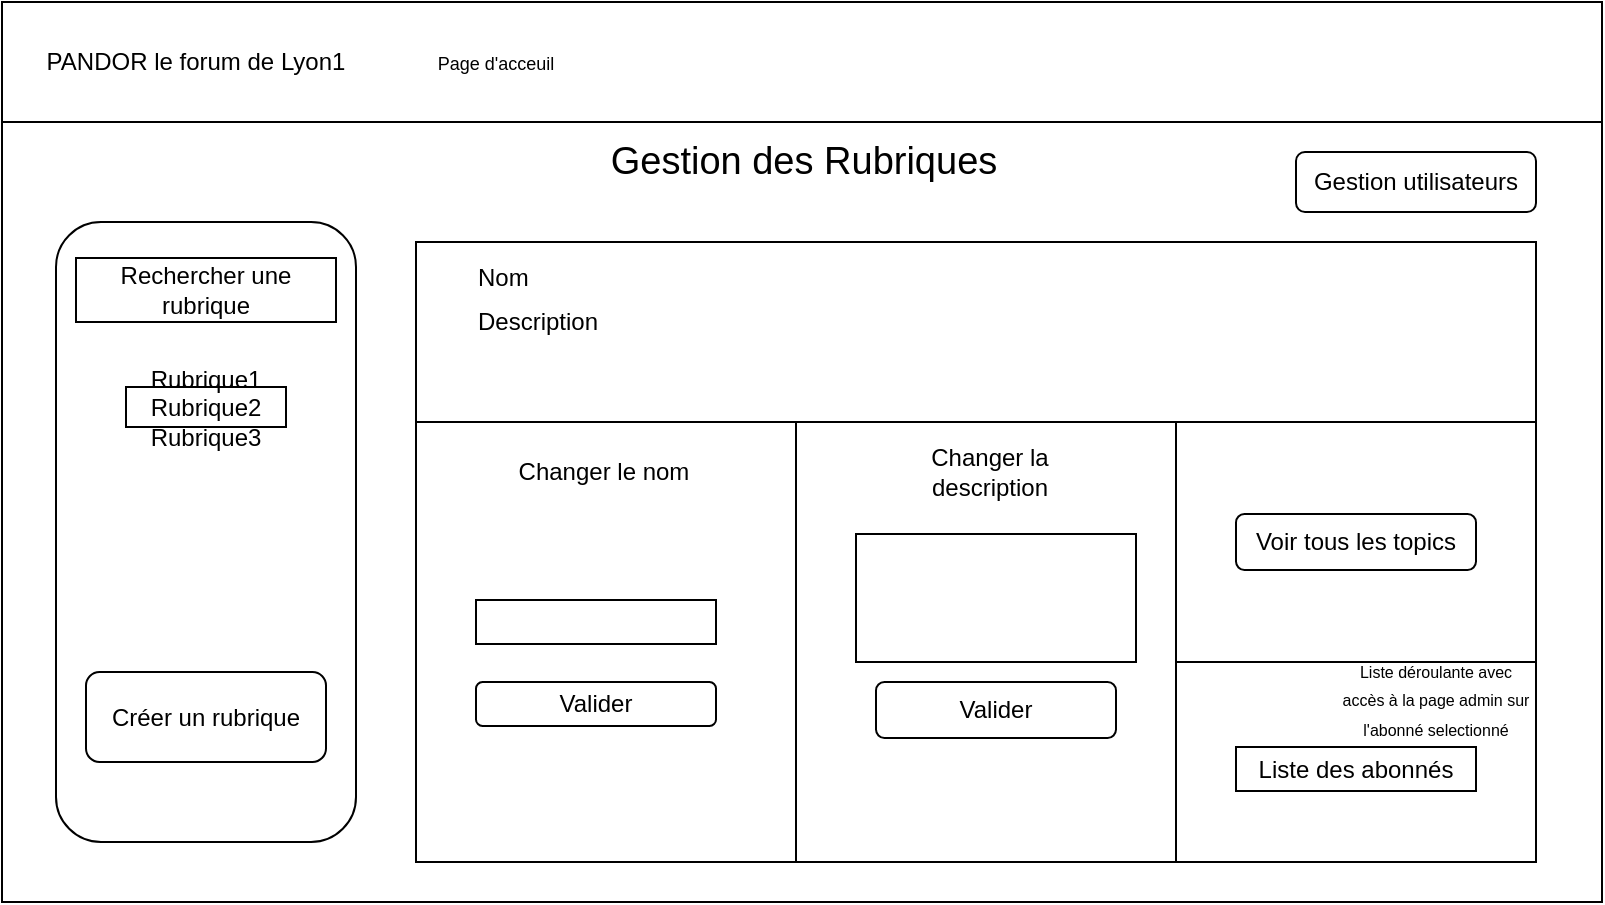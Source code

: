 <mxfile version="12.1.9" type="device" pages="1"><diagram id="28FNgDnM_gRr59W245X_" name="Page-1"><mxGraphModel dx="975" dy="550" grid="1" gridSize="10" guides="1" tooltips="1" connect="1" arrows="1" fold="1" page="1" pageScale="1" pageWidth="827" pageHeight="1169" math="0" shadow="0"><root><mxCell id="0"/><mxCell id="1" parent="0"/><mxCell id="D2XXCGRTDyWx17yXfcD3-3" value="" style="rounded=0;whiteSpace=wrap;html=1;" parent="1" vertex="1"><mxGeometry x="13" y="190" width="800" height="450" as="geometry"/></mxCell><mxCell id="D2XXCGRTDyWx17yXfcD3-4" value="" style="rounded=0;whiteSpace=wrap;html=1;" parent="1" vertex="1"><mxGeometry x="13" y="190" width="800" height="60" as="geometry"/></mxCell><mxCell id="D2XXCGRTDyWx17yXfcD3-5" value="PANDOR le forum de Lyon1" style="text;html=1;strokeColor=none;fillColor=none;align=center;verticalAlign=middle;whiteSpace=wrap;rounded=0;" parent="1" vertex="1"><mxGeometry x="20" y="210" width="180" height="20" as="geometry"/></mxCell><mxCell id="D2XXCGRTDyWx17yXfcD3-29" value="&lt;font style=&quot;font-size: 9px&quot;&gt;Page d'acceuil&lt;br&gt;&lt;/font&gt;" style="text;html=1;strokeColor=none;fillColor=none;align=center;verticalAlign=middle;whiteSpace=wrap;rounded=0;" parent="1" vertex="1"><mxGeometry x="190" y="210" width="140" height="20" as="geometry"/></mxCell><mxCell id="D2XXCGRTDyWx17yXfcD3-40" value="" style="rounded=1;whiteSpace=wrap;html=1;" parent="1" vertex="1"><mxGeometry x="40" y="300" width="150" height="310" as="geometry"/></mxCell><mxCell id="cqg8jimUOkhQpouvL_Gq-2" value="" style="rounded=0;whiteSpace=wrap;html=1;" parent="1" vertex="1"><mxGeometry x="75" y="382.5" width="80" height="20" as="geometry"/></mxCell><mxCell id="cqg8jimUOkhQpouvL_Gq-1" value="&lt;div&gt;Rubrique1 Rubrique2&lt;br&gt;&lt;/div&gt;&lt;div&gt;Rubrique3&lt;br&gt;&lt;/div&gt;" style="text;html=1;strokeColor=none;fillColor=none;align=center;verticalAlign=middle;whiteSpace=wrap;rounded=0;" parent="1" vertex="1"><mxGeometry x="95" y="367.5" width="40" height="50" as="geometry"/></mxCell><mxCell id="cqg8jimUOkhQpouvL_Gq-5" value="" style="rounded=0;whiteSpace=wrap;html=1;" parent="1" vertex="1"><mxGeometry x="220" y="310" width="560" height="90" as="geometry"/></mxCell><mxCell id="cqg8jimUOkhQpouvL_Gq-37" value="Rechercher une rubrique" style="rounded=0;whiteSpace=wrap;html=1;" parent="1" vertex="1"><mxGeometry x="50" y="318" width="130" height="32" as="geometry"/></mxCell><mxCell id="NVIz-KTJw7BGJLPboTBV-3" value="&lt;font style=&quot;font-size: 19px&quot;&gt;Gestion des Rubriques&lt;br&gt;&lt;/font&gt;" style="text;html=1;strokeColor=none;fillColor=none;align=center;verticalAlign=middle;whiteSpace=wrap;rounded=0;" parent="1" vertex="1"><mxGeometry x="248.5" y="260" width="330" height="20" as="geometry"/></mxCell><mxCell id="FS_v9-R2hW41xTs4PZVM-1" value="Gestion utilisateurs" style="rounded=1;whiteSpace=wrap;html=1;" parent="1" vertex="1"><mxGeometry x="660" y="265" width="120" height="30" as="geometry"/></mxCell><mxCell id="mc1Qr478_jhpWUgLIzg--1" value="Créer un rubrique" style="rounded=1;whiteSpace=wrap;html=1;" vertex="1" parent="1"><mxGeometry x="55" y="525" width="120" height="45" as="geometry"/></mxCell><mxCell id="mc1Qr478_jhpWUgLIzg--2" value="&lt;div align=&quot;left&quot;&gt;Nom&lt;/div&gt;" style="text;html=1;strokeColor=none;fillColor=none;align=left;verticalAlign=middle;whiteSpace=wrap;rounded=0;" vertex="1" parent="1"><mxGeometry x="248.5" y="318" width="90" height="20" as="geometry"/></mxCell><mxCell id="mc1Qr478_jhpWUgLIzg--6" value="&lt;div align=&quot;left&quot;&gt;Description&lt;/div&gt;" style="text;html=1;strokeColor=none;fillColor=none;align=left;verticalAlign=middle;whiteSpace=wrap;rounded=0;" vertex="1" parent="1"><mxGeometry x="249" y="340" width="112" height="20" as="geometry"/></mxCell><mxCell id="mc1Qr478_jhpWUgLIzg--12" value="" style="rounded=0;whiteSpace=wrap;html=1;fontStyle=1" vertex="1" parent="1"><mxGeometry x="220" y="400" width="190" height="220" as="geometry"/></mxCell><mxCell id="mc1Qr478_jhpWUgLIzg--13" value="" style="rounded=0;whiteSpace=wrap;html=1;fontStyle=1" vertex="1" parent="1"><mxGeometry x="410" y="400" width="190" height="220" as="geometry"/></mxCell><mxCell id="mc1Qr478_jhpWUgLIzg--14" value="" style="rounded=0;whiteSpace=wrap;html=1;fontStyle=1" vertex="1" parent="1"><mxGeometry x="600" y="400" width="180" height="120" as="geometry"/></mxCell><mxCell id="mc1Qr478_jhpWUgLIzg--3" value="" style="rounded=0;whiteSpace=wrap;html=1;" vertex="1" parent="1"><mxGeometry x="250" y="489" width="120" height="22" as="geometry"/></mxCell><mxCell id="mc1Qr478_jhpWUgLIzg--5" value="Valider" style="rounded=1;whiteSpace=wrap;html=1;" vertex="1" parent="1"><mxGeometry x="250" y="530" width="120" height="22" as="geometry"/></mxCell><mxCell id="mc1Qr478_jhpWUgLIzg--7" value="" style="rounded=0;whiteSpace=wrap;html=1;" vertex="1" parent="1"><mxGeometry x="440" y="456" width="140" height="64" as="geometry"/></mxCell><mxCell id="mc1Qr478_jhpWUgLIzg--8" value="Valider" style="rounded=1;whiteSpace=wrap;html=1;" vertex="1" parent="1"><mxGeometry x="450" y="530" width="120" height="28" as="geometry"/></mxCell><mxCell id="mc1Qr478_jhpWUgLIzg--15" value="Changer le nom" style="text;html=1;strokeColor=none;fillColor=none;align=center;verticalAlign=middle;whiteSpace=wrap;rounded=0;" vertex="1" parent="1"><mxGeometry x="258" y="410" width="112" height="30" as="geometry"/></mxCell><mxCell id="mc1Qr478_jhpWUgLIzg--16" value="Changer la description" style="text;html=1;strokeColor=none;fillColor=none;align=center;verticalAlign=middle;whiteSpace=wrap;rounded=0;" vertex="1" parent="1"><mxGeometry x="450.5" y="410" width="112" height="30" as="geometry"/></mxCell><mxCell id="mc1Qr478_jhpWUgLIzg--17" value="" style="rounded=0;whiteSpace=wrap;html=1;fontStyle=1" vertex="1" parent="1"><mxGeometry x="600" y="520" width="180" height="100" as="geometry"/></mxCell><mxCell id="mc1Qr478_jhpWUgLIzg--19" value="Voir tous les topics" style="rounded=1;whiteSpace=wrap;html=1;" vertex="1" parent="1"><mxGeometry x="630" y="446" width="120" height="28" as="geometry"/></mxCell><mxCell id="mc1Qr478_jhpWUgLIzg--9" value="Liste des abonnés" style="rounded=0;whiteSpace=wrap;html=1;" vertex="1" parent="1"><mxGeometry x="630" y="562.5" width="120" height="22" as="geometry"/></mxCell><mxCell id="mc1Qr478_jhpWUgLIzg--10" value="&lt;font style=&quot;font-size: 8px&quot;&gt;Liste déroulante avec accès à la page admin sur l'abonné selectionné&lt;/font&gt;" style="text;html=1;strokeColor=none;fillColor=none;align=center;verticalAlign=middle;whiteSpace=wrap;rounded=0;" vertex="1" parent="1"><mxGeometry x="680" y="520" width="100" height="35" as="geometry"/></mxCell></root></mxGraphModel></diagram></mxfile>